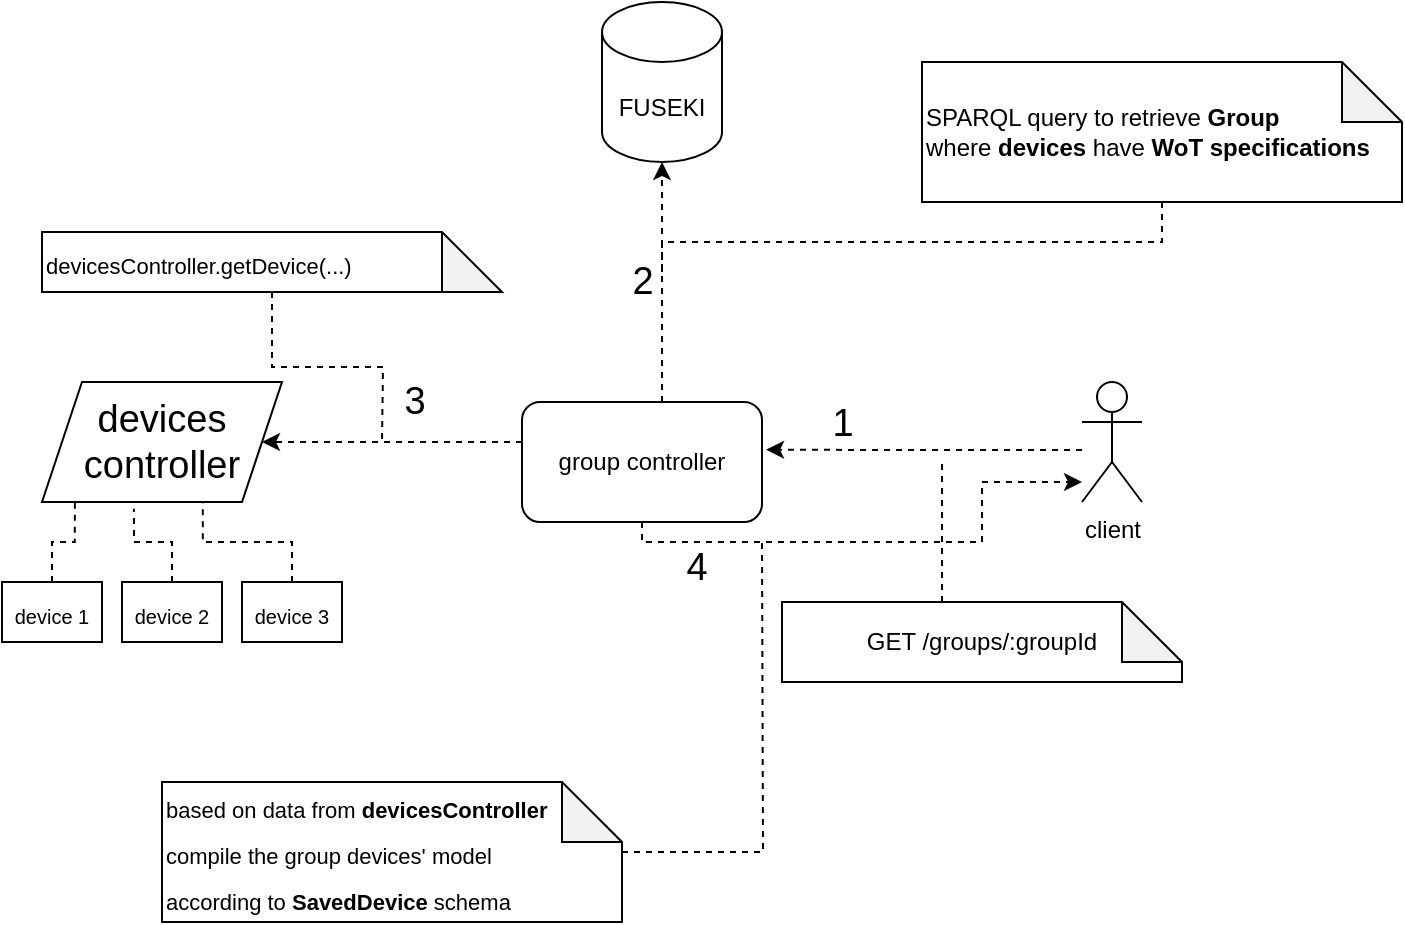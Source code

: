 <mxfile version="14.2.7" type="device"><diagram id="LDz-3m6K-MnEbWCEQ3P-" name="Page-1"><mxGraphModel dx="1038" dy="523" grid="1" gridSize="10" guides="1" tooltips="1" connect="1" arrows="1" fold="1" page="1" pageScale="1" pageWidth="850" pageHeight="1100" math="0" shadow="0"><root><mxCell id="0"/><mxCell id="1" parent="0"/><mxCell id="QO9gZtg0p55r3VaRnkLm-1" value="FUSEKI" style="shape=cylinder3;whiteSpace=wrap;html=1;boundedLbl=1;backgroundOutline=1;size=15;" parent="1" vertex="1"><mxGeometry x="320" y="40" width="60" height="80" as="geometry"/></mxCell><mxCell id="QO9gZtg0p55r3VaRnkLm-4" style="edgeStyle=orthogonalEdgeStyle;rounded=0;orthogonalLoop=1;jettySize=auto;html=1;entryX=1.017;entryY=0.397;entryDx=0;entryDy=0;entryPerimeter=0;dashed=1;" parent="1" source="QO9gZtg0p55r3VaRnkLm-2" target="QO9gZtg0p55r3VaRnkLm-3" edge="1"><mxGeometry relative="1" as="geometry"><Array as="points"><mxPoint x="460" y="264"/><mxPoint x="460" y="264"/></Array></mxGeometry></mxCell><mxCell id="QO9gZtg0p55r3VaRnkLm-10" value="2" style="edgeLabel;html=1;align=center;verticalAlign=middle;resizable=0;points=[];fontSize=19;" parent="QO9gZtg0p55r3VaRnkLm-4" vertex="1" connectable="0"><mxGeometry x="0.37" y="2" relative="1" as="geometry"><mxPoint x="-111.99" y="-85.98" as="offset"/></mxGeometry></mxCell><mxCell id="QO9gZtg0p55r3VaRnkLm-2" value="client" style="shape=umlActor;verticalLabelPosition=bottom;verticalAlign=top;html=1;outlineConnect=0;" parent="1" vertex="1"><mxGeometry x="560" y="230" width="30" height="60" as="geometry"/></mxCell><mxCell id="QO9gZtg0p55r3VaRnkLm-7" style="edgeStyle=orthogonalEdgeStyle;rounded=0;orthogonalLoop=1;jettySize=auto;html=1;entryX=0.5;entryY=1;entryDx=0;entryDy=0;entryPerimeter=0;dashed=1;endArrow=classic;endFill=1;" parent="1" source="QO9gZtg0p55r3VaRnkLm-3" target="QO9gZtg0p55r3VaRnkLm-1" edge="1"><mxGeometry relative="1" as="geometry"><Array as="points"><mxPoint x="350" y="210"/><mxPoint x="350" y="210"/></Array></mxGeometry></mxCell><mxCell id="QO9gZtg0p55r3VaRnkLm-19" style="edgeStyle=orthogonalEdgeStyle;rounded=0;orthogonalLoop=1;jettySize=auto;html=1;entryX=1;entryY=0.5;entryDx=0;entryDy=0;dashed=1;endArrow=classic;endFill=1;fontSize=19;" parent="1" source="QO9gZtg0p55r3VaRnkLm-3" target="QO9gZtg0p55r3VaRnkLm-12" edge="1"><mxGeometry relative="1" as="geometry"><Array as="points"><mxPoint x="240" y="260"/><mxPoint x="240" y="260"/></Array></mxGeometry></mxCell><mxCell id="QO9gZtg0p55r3VaRnkLm-23" style="edgeStyle=orthogonalEdgeStyle;rounded=0;orthogonalLoop=1;jettySize=auto;html=1;dashed=1;endArrow=classic;endFill=1;fontSize=19;" parent="1" source="QO9gZtg0p55r3VaRnkLm-3" target="QO9gZtg0p55r3VaRnkLm-2" edge="1"><mxGeometry relative="1" as="geometry"><mxPoint x="530" y="280" as="targetPoint"/><Array as="points"><mxPoint x="340" y="310"/><mxPoint x="510" y="310"/><mxPoint x="510" y="280"/></Array></mxGeometry></mxCell><mxCell id="QO9gZtg0p55r3VaRnkLm-3" value="group controller" style="rounded=1;whiteSpace=wrap;html=1;" parent="1" vertex="1"><mxGeometry x="280" y="240" width="120" height="60" as="geometry"/></mxCell><mxCell id="QO9gZtg0p55r3VaRnkLm-6" style="edgeStyle=orthogonalEdgeStyle;rounded=0;orthogonalLoop=1;jettySize=auto;html=1;dashed=1;endArrow=none;endFill=0;" parent="1" source="QO9gZtg0p55r3VaRnkLm-5" edge="1"><mxGeometry relative="1" as="geometry"><mxPoint x="490" y="270" as="targetPoint"/><Array as="points"><mxPoint x="490" y="305"/><mxPoint x="490" y="305"/></Array></mxGeometry></mxCell><mxCell id="QO9gZtg0p55r3VaRnkLm-5" value="GET /groups/:groupId" style="shape=note;whiteSpace=wrap;html=1;backgroundOutline=1;darkOpacity=0.05;" parent="1" vertex="1"><mxGeometry x="410" y="340" width="200" height="40" as="geometry"/></mxCell><mxCell id="QO9gZtg0p55r3VaRnkLm-9" style="edgeStyle=orthogonalEdgeStyle;rounded=0;orthogonalLoop=1;jettySize=auto;html=1;dashed=1;endArrow=none;endFill=0;" parent="1" source="QO9gZtg0p55r3VaRnkLm-8" edge="1"><mxGeometry relative="1" as="geometry"><mxPoint x="350" y="180" as="targetPoint"/><Array as="points"><mxPoint x="600" y="160"/><mxPoint x="350" y="160"/></Array></mxGeometry></mxCell><mxCell id="QO9gZtg0p55r3VaRnkLm-8" value="SPARQL query to retrieve &lt;b&gt;Group&lt;/b&gt;&lt;br&gt;where &lt;b&gt;devices&lt;/b&gt;&amp;nbsp;have &lt;b&gt;WoT specifications&lt;/b&gt;" style="shape=note;whiteSpace=wrap;html=1;backgroundOutline=1;darkOpacity=0.05;align=left;" parent="1" vertex="1"><mxGeometry x="480" y="70" width="240" height="70" as="geometry"/></mxCell><mxCell id="QO9gZtg0p55r3VaRnkLm-11" value="1" style="edgeLabel;html=1;align=center;verticalAlign=middle;resizable=0;points=[];fontSize=19;" parent="1" vertex="1" connectable="0"><mxGeometry x="450.004" y="269.995" as="geometry"><mxPoint x="-10" y="-19" as="offset"/></mxGeometry></mxCell><mxCell id="QO9gZtg0p55r3VaRnkLm-12" value="devices controller" style="shape=parallelogram;perimeter=parallelogramPerimeter;whiteSpace=wrap;html=1;fixedSize=1;fontSize=19;align=center;" parent="1" vertex="1"><mxGeometry x="40" y="230" width="120" height="60" as="geometry"/></mxCell><mxCell id="QO9gZtg0p55r3VaRnkLm-14" style="edgeStyle=orthogonalEdgeStyle;rounded=0;orthogonalLoop=1;jettySize=auto;html=1;entryX=0.137;entryY=1.003;entryDx=0;entryDy=0;entryPerimeter=0;dashed=1;endArrow=none;endFill=0;fontSize=19;" parent="1" source="QO9gZtg0p55r3VaRnkLm-13" target="QO9gZtg0p55r3VaRnkLm-12" edge="1"><mxGeometry relative="1" as="geometry"/></mxCell><mxCell id="QO9gZtg0p55r3VaRnkLm-13" value="&lt;font style=&quot;font-size: 10px&quot;&gt;device 1&lt;/font&gt;" style="rounded=0;whiteSpace=wrap;html=1;fontSize=19;align=center;" parent="1" vertex="1"><mxGeometry x="20" y="330" width="50" height="30" as="geometry"/></mxCell><mxCell id="QO9gZtg0p55r3VaRnkLm-17" style="edgeStyle=orthogonalEdgeStyle;rounded=0;orthogonalLoop=1;jettySize=auto;html=1;entryX=0.383;entryY=1.057;entryDx=0;entryDy=0;entryPerimeter=0;dashed=1;endArrow=none;endFill=0;fontSize=19;" parent="1" source="QO9gZtg0p55r3VaRnkLm-15" target="QO9gZtg0p55r3VaRnkLm-12" edge="1"><mxGeometry relative="1" as="geometry"/></mxCell><mxCell id="QO9gZtg0p55r3VaRnkLm-15" value="&lt;font style=&quot;font-size: 10px&quot;&gt;device 2&lt;/font&gt;" style="rounded=0;whiteSpace=wrap;html=1;fontSize=19;align=center;" parent="1" vertex="1"><mxGeometry x="80" y="330" width="50" height="30" as="geometry"/></mxCell><mxCell id="QO9gZtg0p55r3VaRnkLm-18" style="edgeStyle=orthogonalEdgeStyle;rounded=0;orthogonalLoop=1;jettySize=auto;html=1;entryX=0.67;entryY=1.003;entryDx=0;entryDy=0;entryPerimeter=0;dashed=1;endArrow=none;endFill=0;fontSize=19;" parent="1" source="QO9gZtg0p55r3VaRnkLm-16" target="QO9gZtg0p55r3VaRnkLm-12" edge="1"><mxGeometry relative="1" as="geometry"/></mxCell><mxCell id="QO9gZtg0p55r3VaRnkLm-16" value="&lt;font style=&quot;font-size: 10px&quot;&gt;device 3&lt;/font&gt;" style="rounded=0;whiteSpace=wrap;html=1;fontSize=19;align=center;" parent="1" vertex="1"><mxGeometry x="140" y="330" width="50" height="30" as="geometry"/></mxCell><mxCell id="QO9gZtg0p55r3VaRnkLm-20" value="3" style="edgeLabel;html=1;align=center;verticalAlign=middle;resizable=0;points=[];fontSize=19;" parent="1" vertex="1" connectable="0"><mxGeometry x="380.004" y="169.995" as="geometry"><mxPoint x="-154" y="70" as="offset"/></mxGeometry></mxCell><mxCell id="QO9gZtg0p55r3VaRnkLm-22" style="edgeStyle=orthogonalEdgeStyle;rounded=0;orthogonalLoop=1;jettySize=auto;html=1;dashed=1;endArrow=none;endFill=0;fontSize=19;" parent="1" source="QO9gZtg0p55r3VaRnkLm-21" edge="1"><mxGeometry relative="1" as="geometry"><mxPoint x="210" y="260" as="targetPoint"/></mxGeometry></mxCell><mxCell id="QO9gZtg0p55r3VaRnkLm-21" value="&lt;font style=&quot;font-size: 11px&quot;&gt;devicesController.getDevice(...)&lt;/font&gt;" style="shape=note;whiteSpace=wrap;html=1;backgroundOutline=1;darkOpacity=0.05;fontSize=19;align=left;" parent="1" vertex="1"><mxGeometry x="40" y="155" width="230" height="30" as="geometry"/></mxCell><mxCell id="QO9gZtg0p55r3VaRnkLm-25" style="edgeStyle=orthogonalEdgeStyle;rounded=0;orthogonalLoop=1;jettySize=auto;html=1;dashed=1;endArrow=none;endFill=0;fontSize=19;" parent="1" source="QO9gZtg0p55r3VaRnkLm-24" edge="1"><mxGeometry relative="1" as="geometry"><mxPoint x="400" y="310" as="targetPoint"/></mxGeometry></mxCell><mxCell id="QO9gZtg0p55r3VaRnkLm-24" value="&lt;font style=&quot;font-size: 11px ; line-height: 90%&quot;&gt;based on data from &lt;b&gt;devicesController&lt;/b&gt;&lt;br&gt;compile the group devices' model&lt;br&gt;according to &lt;b&gt;SavedDevice&lt;/b&gt;&amp;nbsp;schema&lt;br&gt;&lt;/font&gt;" style="shape=note;whiteSpace=wrap;html=1;backgroundOutline=1;darkOpacity=0.05;fontSize=19;align=left;" parent="1" vertex="1"><mxGeometry x="100" y="430" width="230" height="70" as="geometry"/></mxCell><mxCell id="QO9gZtg0p55r3VaRnkLm-26" value="4" style="edgeLabel;html=1;align=center;verticalAlign=middle;resizable=0;points=[];fontSize=19;" parent="1" vertex="1" connectable="0"><mxGeometry x="350.004" y="199.995" as="geometry"><mxPoint x="17" y="123" as="offset"/></mxGeometry></mxCell></root></mxGraphModel></diagram></mxfile>